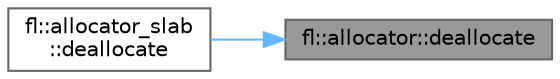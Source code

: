 digraph "fl::allocator::deallocate"
{
 // INTERACTIVE_SVG=YES
 // LATEX_PDF_SIZE
  bgcolor="transparent";
  edge [fontname=Helvetica,fontsize=10,labelfontname=Helvetica,labelfontsize=10];
  node [fontname=Helvetica,fontsize=10,shape=box,height=0.2,width=0.4];
  rankdir="RL";
  Node1 [id="Node000001",label="fl::allocator::deallocate",height=0.2,width=0.4,color="gray40", fillcolor="grey60", style="filled", fontcolor="black",tooltip=" "];
  Node1 -> Node2 [id="edge1_Node000001_Node000002",dir="back",color="steelblue1",style="solid",tooltip=" "];
  Node2 [id="Node000002",label="fl::allocator_slab\l::deallocate",height=0.2,width=0.4,color="grey40", fillcolor="white", style="filled",URL="$d2/d79/classfl_1_1allocator__slab_a8dc1c6f0c2444649cc3ee753ebe9999a.html#a8dc1c6f0c2444649cc3ee753ebe9999a",tooltip=" "];
}
